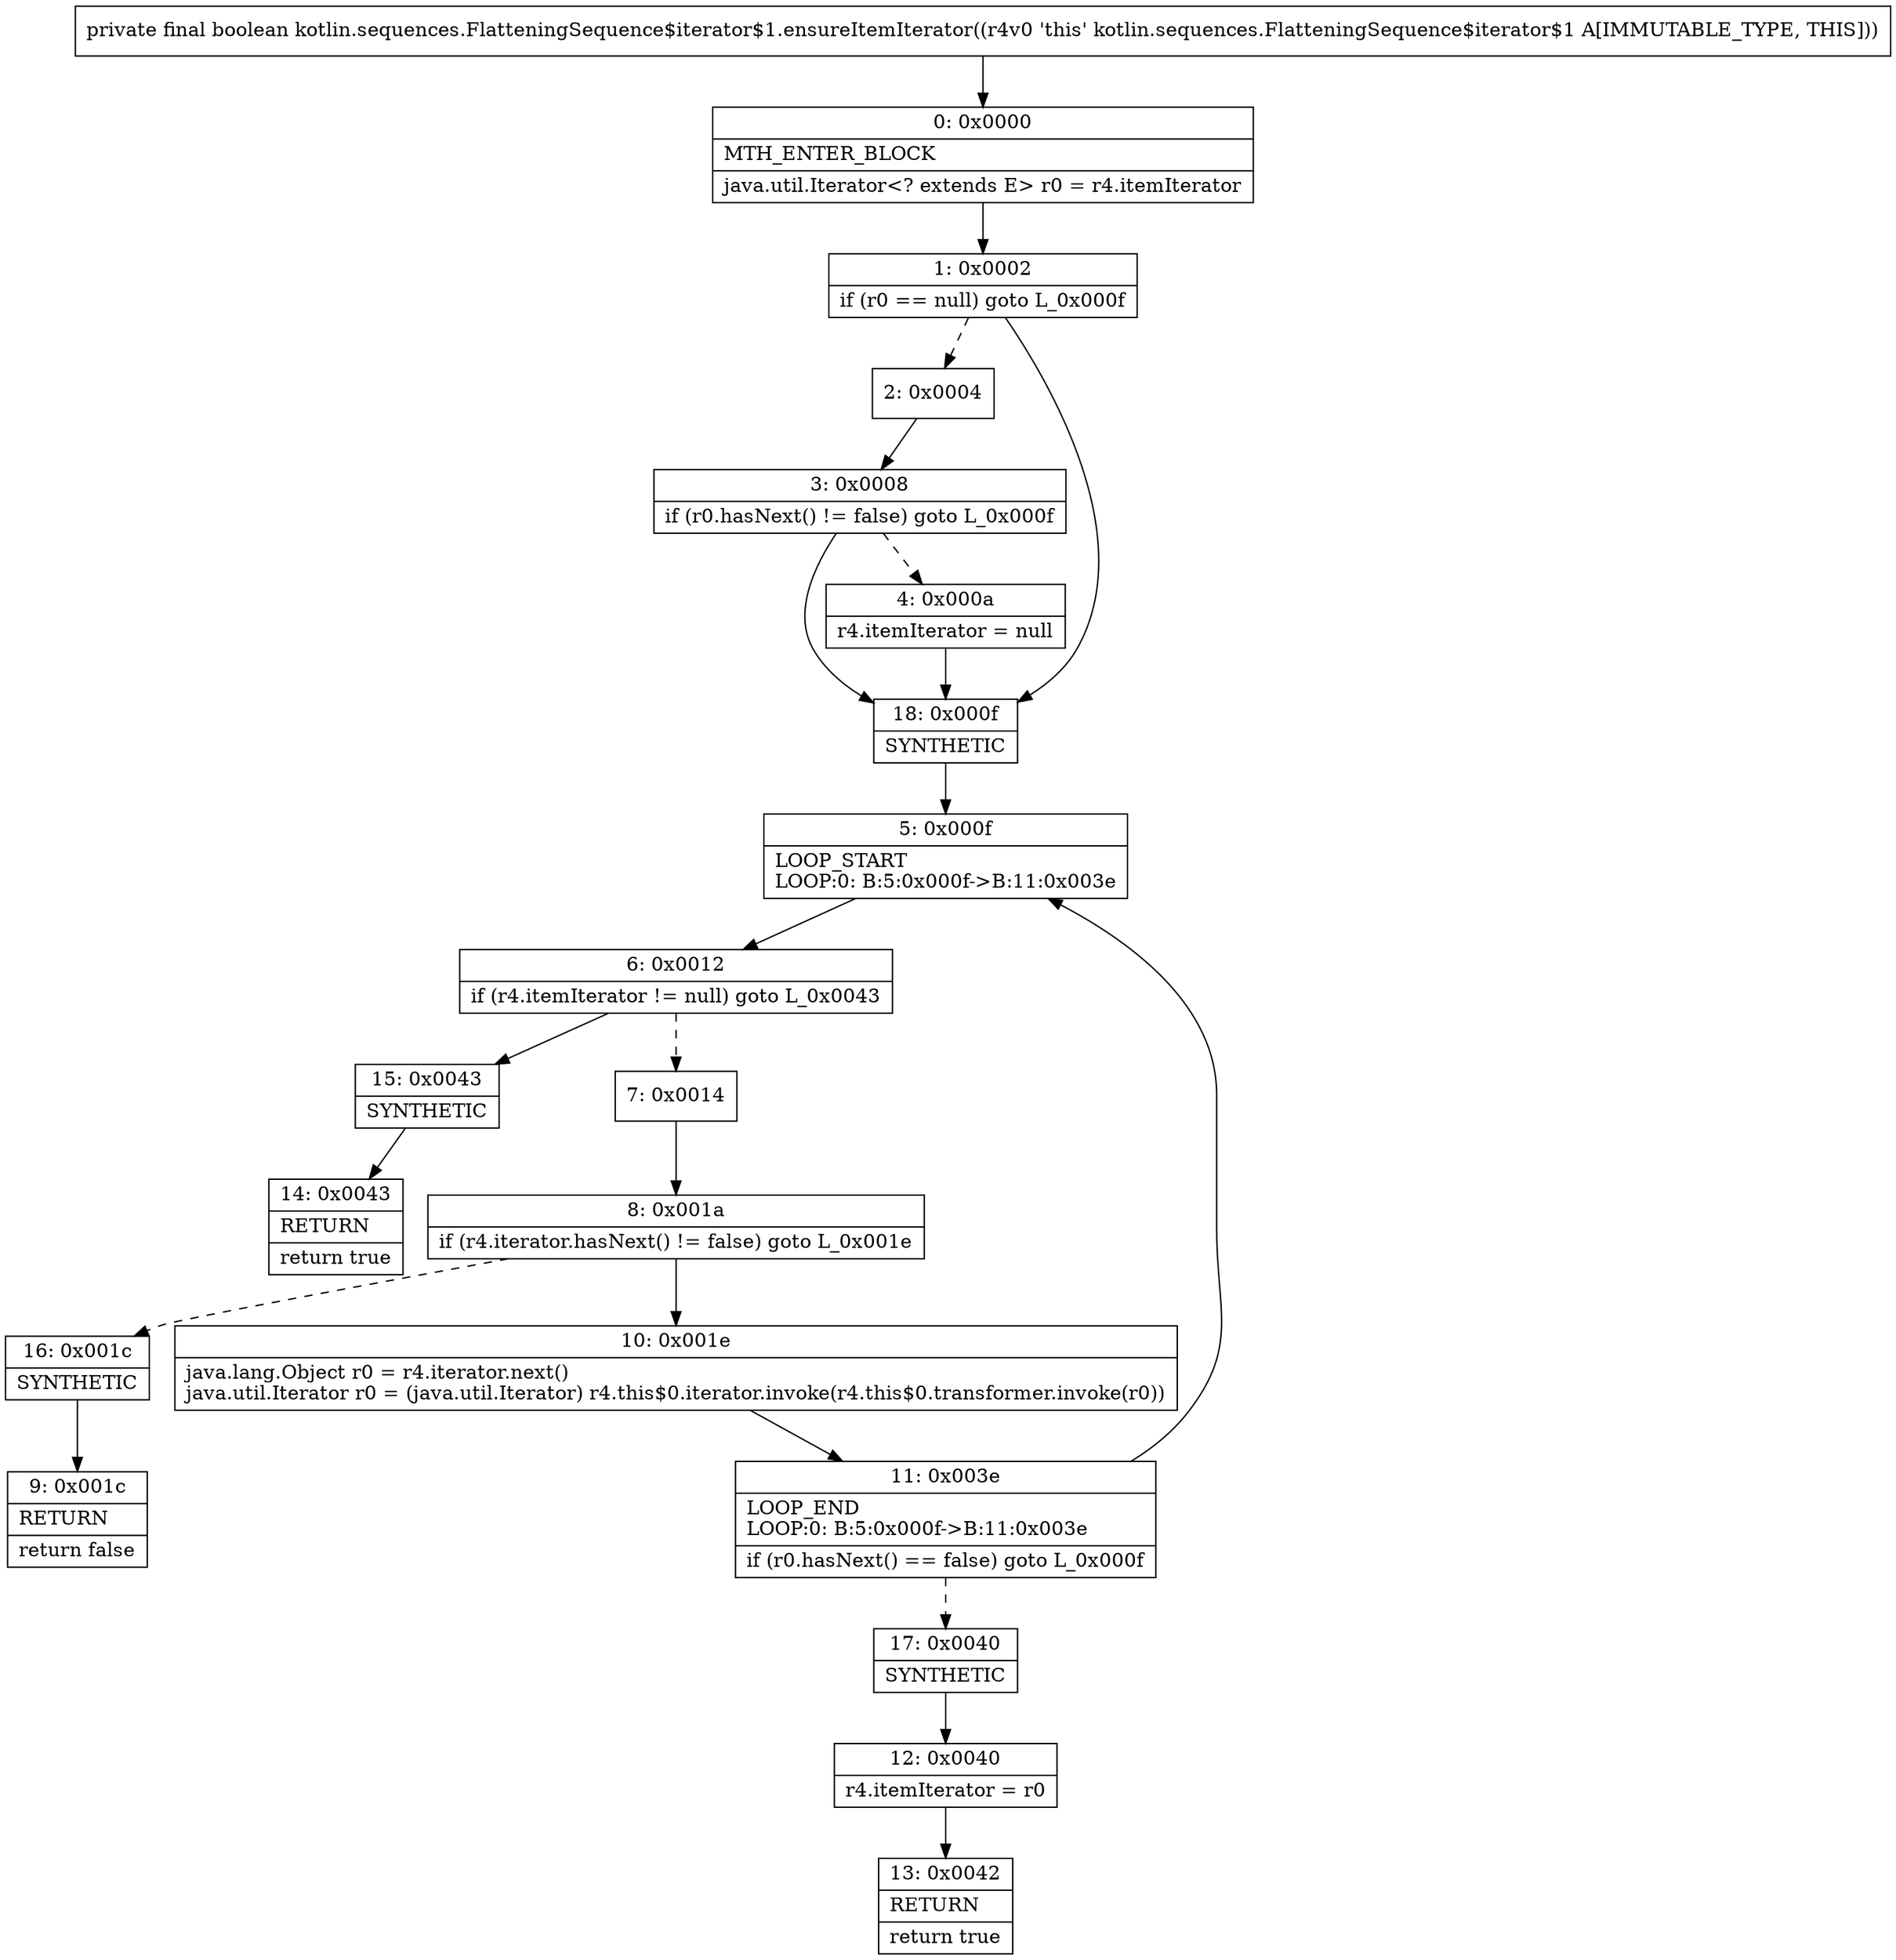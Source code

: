 digraph "CFG forkotlin.sequences.FlatteningSequence$iterator$1.ensureItemIterator()Z" {
Node_0 [shape=record,label="{0\:\ 0x0000|MTH_ENTER_BLOCK\l|java.util.Iterator\<? extends E\> r0 = r4.itemIterator\l}"];
Node_1 [shape=record,label="{1\:\ 0x0002|if (r0 == null) goto L_0x000f\l}"];
Node_2 [shape=record,label="{2\:\ 0x0004}"];
Node_3 [shape=record,label="{3\:\ 0x0008|if (r0.hasNext() != false) goto L_0x000f\l}"];
Node_4 [shape=record,label="{4\:\ 0x000a|r4.itemIterator = null\l}"];
Node_5 [shape=record,label="{5\:\ 0x000f|LOOP_START\lLOOP:0: B:5:0x000f\-\>B:11:0x003e\l}"];
Node_6 [shape=record,label="{6\:\ 0x0012|if (r4.itemIterator != null) goto L_0x0043\l}"];
Node_7 [shape=record,label="{7\:\ 0x0014}"];
Node_8 [shape=record,label="{8\:\ 0x001a|if (r4.iterator.hasNext() != false) goto L_0x001e\l}"];
Node_9 [shape=record,label="{9\:\ 0x001c|RETURN\l|return false\l}"];
Node_10 [shape=record,label="{10\:\ 0x001e|java.lang.Object r0 = r4.iterator.next()\ljava.util.Iterator r0 = (java.util.Iterator) r4.this$0.iterator.invoke(r4.this$0.transformer.invoke(r0))\l}"];
Node_11 [shape=record,label="{11\:\ 0x003e|LOOP_END\lLOOP:0: B:5:0x000f\-\>B:11:0x003e\l|if (r0.hasNext() == false) goto L_0x000f\l}"];
Node_12 [shape=record,label="{12\:\ 0x0040|r4.itemIterator = r0\l}"];
Node_13 [shape=record,label="{13\:\ 0x0042|RETURN\l|return true\l}"];
Node_14 [shape=record,label="{14\:\ 0x0043|RETURN\l|return true\l}"];
Node_15 [shape=record,label="{15\:\ 0x0043|SYNTHETIC\l}"];
Node_16 [shape=record,label="{16\:\ 0x001c|SYNTHETIC\l}"];
Node_17 [shape=record,label="{17\:\ 0x0040|SYNTHETIC\l}"];
Node_18 [shape=record,label="{18\:\ 0x000f|SYNTHETIC\l}"];
MethodNode[shape=record,label="{private final boolean kotlin.sequences.FlatteningSequence$iterator$1.ensureItemIterator((r4v0 'this' kotlin.sequences.FlatteningSequence$iterator$1 A[IMMUTABLE_TYPE, THIS])) }"];
MethodNode -> Node_0;
Node_0 -> Node_1;
Node_1 -> Node_2[style=dashed];
Node_1 -> Node_18;
Node_2 -> Node_3;
Node_3 -> Node_4[style=dashed];
Node_3 -> Node_18;
Node_4 -> Node_18;
Node_5 -> Node_6;
Node_6 -> Node_7[style=dashed];
Node_6 -> Node_15;
Node_7 -> Node_8;
Node_8 -> Node_10;
Node_8 -> Node_16[style=dashed];
Node_10 -> Node_11;
Node_11 -> Node_5;
Node_11 -> Node_17[style=dashed];
Node_12 -> Node_13;
Node_15 -> Node_14;
Node_16 -> Node_9;
Node_17 -> Node_12;
Node_18 -> Node_5;
}

